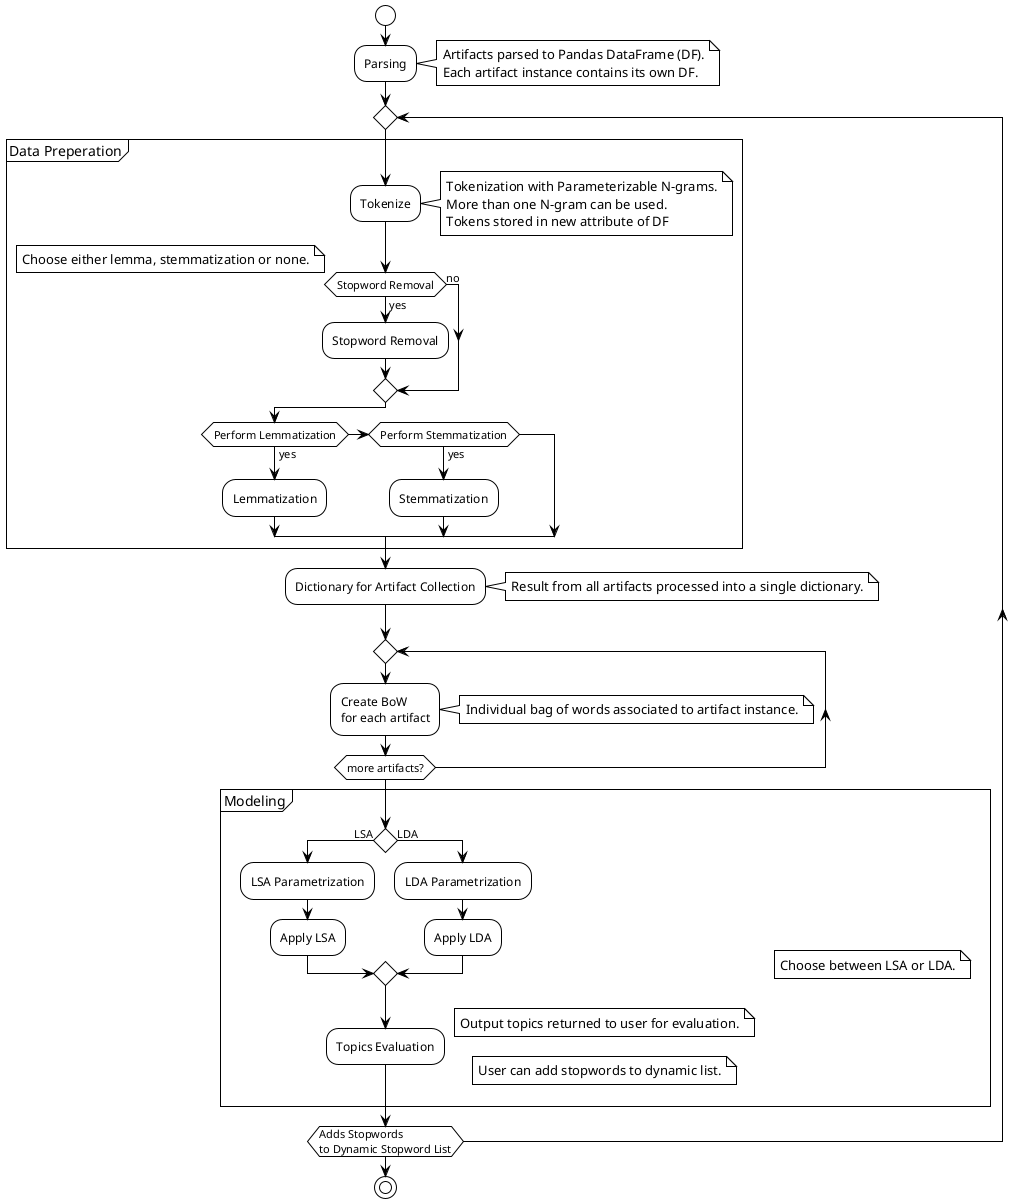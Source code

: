 @startuml
'!theme sketchy-outline
'!theme materia
!theme plain

start
:Parsing;
note right
  Artifacts parsed to Pandas DataFrame (DF).
  Each artifact instance contains its own DF.
end note

repeat
partition Data Preperation {

    :Tokenize;
    note right
    Tokenization with Parameterizable N-grams.
    More than one N-gram can be used.
    Tokens stored in new attribute of DF
    end note


    if (Stopword Removal) then (yes)
    :Stopword Removal;
        'note right
        'end note
    else (no)
    endif

    note right
            Choose either lemma, stemmatization or none.
    end note

    if (Perform Lemmatization) then (yes)
        :Lemmatization;
        'note right
        'end note
    elseif (Perform Stemmatization) then (yes)
        :Stemmatization;
        
    else ()   
    endif

    }

    :Dictionary for Artifact Collection;
    note right
    Result from all artifacts processed into a single dictionary.
    end note

    repeat
    :Create BoW\nfor each artifact;
    note right
        Individual bag of words associated to artifact instance.
    end note
    repeat while (more artifacts?)

    partition Modeling {

    note right
        Choose between LSA or LDA.
    end note

    if () then (LSA)
        :LSA Parametrization;
        :Apply LSA;
    else (LDA)
        :LDA Parametrization;
        :Apply LDA;
    endif

    :Topics Evaluation;
    note right
    Output topics returned to user for evaluation.
    end note
    }

    
    note right
    User can add stopwords to dynamic list.
    end note

repeatwhile (Adds Stopwords\nto Dynamic Stopword List)

stop
@enduml
